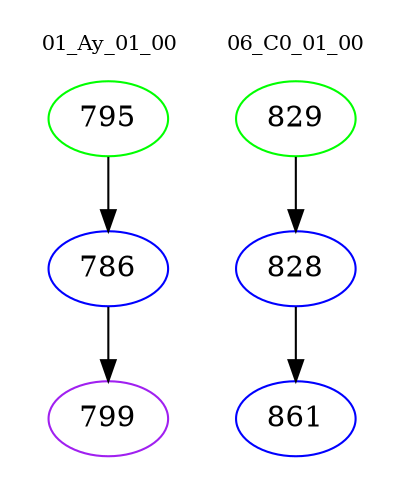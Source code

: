 digraph{
subgraph cluster_0 {
color = white
label = "01_Ay_01_00";
fontsize=10;
T0_795 [label="795", color="green"]
T0_795 -> T0_786 [color="black"]
T0_786 [label="786", color="blue"]
T0_786 -> T0_799 [color="black"]
T0_799 [label="799", color="purple"]
}
subgraph cluster_1 {
color = white
label = "06_C0_01_00";
fontsize=10;
T1_829 [label="829", color="green"]
T1_829 -> T1_828 [color="black"]
T1_828 [label="828", color="blue"]
T1_828 -> T1_861 [color="black"]
T1_861 [label="861", color="blue"]
}
}
